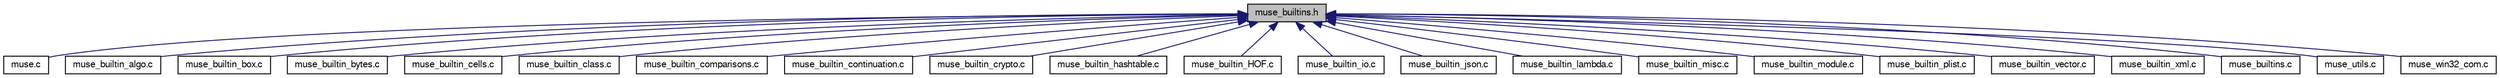 digraph "muse_builtins.h"
{
  edge [fontname="FreeSans",fontsize="10",labelfontname="FreeSans",labelfontsize="10"];
  node [fontname="FreeSans",fontsize="10",shape=record];
  Node1 [label="muse_builtins.h",height=0.2,width=0.4,color="black", fillcolor="grey75", style="filled" fontcolor="black"];
  Node1 -> Node2 [dir="back",color="midnightblue",fontsize="10",style="solid",fontname="FreeSans"];
  Node2 [label="muse.c",height=0.2,width=0.4,color="black", fillcolor="white", style="filled",URL="$muse_8c.html"];
  Node1 -> Node3 [dir="back",color="midnightblue",fontsize="10",style="solid",fontname="FreeSans"];
  Node3 [label="muse_builtin_algo.c",height=0.2,width=0.4,color="black", fillcolor="white", style="filled",URL="$muse__builtin__algo_8c.html"];
  Node1 -> Node4 [dir="back",color="midnightblue",fontsize="10",style="solid",fontname="FreeSans"];
  Node4 [label="muse_builtin_box.c",height=0.2,width=0.4,color="black", fillcolor="white", style="filled",URL="$muse__builtin__box_8c.html"];
  Node1 -> Node5 [dir="back",color="midnightblue",fontsize="10",style="solid",fontname="FreeSans"];
  Node5 [label="muse_builtin_bytes.c",height=0.2,width=0.4,color="black", fillcolor="white", style="filled",URL="$muse__builtin__bytes_8c.html"];
  Node1 -> Node6 [dir="back",color="midnightblue",fontsize="10",style="solid",fontname="FreeSans"];
  Node6 [label="muse_builtin_cells.c",height=0.2,width=0.4,color="black", fillcolor="white", style="filled",URL="$muse__builtin__cells_8c.html"];
  Node1 -> Node7 [dir="back",color="midnightblue",fontsize="10",style="solid",fontname="FreeSans"];
  Node7 [label="muse_builtin_class.c",height=0.2,width=0.4,color="black", fillcolor="white", style="filled",URL="$muse__builtin__class_8c.html"];
  Node1 -> Node8 [dir="back",color="midnightblue",fontsize="10",style="solid",fontname="FreeSans"];
  Node8 [label="muse_builtin_comparisons.c",height=0.2,width=0.4,color="black", fillcolor="white", style="filled",URL="$muse__builtin__comparisons_8c.html"];
  Node1 -> Node9 [dir="back",color="midnightblue",fontsize="10",style="solid",fontname="FreeSans"];
  Node9 [label="muse_builtin_continuation.c",height=0.2,width=0.4,color="black", fillcolor="white", style="filled",URL="$muse__builtin__continuation_8c.html"];
  Node1 -> Node10 [dir="back",color="midnightblue",fontsize="10",style="solid",fontname="FreeSans"];
  Node10 [label="muse_builtin_crypto.c",height=0.2,width=0.4,color="black", fillcolor="white", style="filled",URL="$muse__builtin__crypto_8c.html"];
  Node1 -> Node11 [dir="back",color="midnightblue",fontsize="10",style="solid",fontname="FreeSans"];
  Node11 [label="muse_builtin_hashtable.c",height=0.2,width=0.4,color="black", fillcolor="white", style="filled",URL="$muse__builtin__hashtable_8c.html"];
  Node1 -> Node12 [dir="back",color="midnightblue",fontsize="10",style="solid",fontname="FreeSans"];
  Node12 [label="muse_builtin_HOF.c",height=0.2,width=0.4,color="black", fillcolor="white", style="filled",URL="$muse__builtin__HOF_8c.html"];
  Node1 -> Node13 [dir="back",color="midnightblue",fontsize="10",style="solid",fontname="FreeSans"];
  Node13 [label="muse_builtin_io.c",height=0.2,width=0.4,color="black", fillcolor="white", style="filled",URL="$muse__builtin__io_8c.html"];
  Node1 -> Node14 [dir="back",color="midnightblue",fontsize="10",style="solid",fontname="FreeSans"];
  Node14 [label="muse_builtin_json.c",height=0.2,width=0.4,color="black", fillcolor="white", style="filled",URL="$muse__builtin__json_8c.html"];
  Node1 -> Node15 [dir="back",color="midnightblue",fontsize="10",style="solid",fontname="FreeSans"];
  Node15 [label="muse_builtin_lambda.c",height=0.2,width=0.4,color="black", fillcolor="white", style="filled",URL="$muse__builtin__lambda_8c.html"];
  Node1 -> Node16 [dir="back",color="midnightblue",fontsize="10",style="solid",fontname="FreeSans"];
  Node16 [label="muse_builtin_misc.c",height=0.2,width=0.4,color="black", fillcolor="white", style="filled",URL="$muse__builtin__misc_8c.html"];
  Node1 -> Node17 [dir="back",color="midnightblue",fontsize="10",style="solid",fontname="FreeSans"];
  Node17 [label="muse_builtin_module.c",height=0.2,width=0.4,color="black", fillcolor="white", style="filled",URL="$muse__builtin__module_8c.html"];
  Node1 -> Node18 [dir="back",color="midnightblue",fontsize="10",style="solid",fontname="FreeSans"];
  Node18 [label="muse_builtin_plist.c",height=0.2,width=0.4,color="black", fillcolor="white", style="filled",URL="$muse__builtin__plist_8c.html"];
  Node1 -> Node19 [dir="back",color="midnightblue",fontsize="10",style="solid",fontname="FreeSans"];
  Node19 [label="muse_builtin_vector.c",height=0.2,width=0.4,color="black", fillcolor="white", style="filled",URL="$muse__builtin__vector_8c.html"];
  Node1 -> Node20 [dir="back",color="midnightblue",fontsize="10",style="solid",fontname="FreeSans"];
  Node20 [label="muse_builtin_xml.c",height=0.2,width=0.4,color="black", fillcolor="white", style="filled",URL="$muse__builtin__xml_8c.html"];
  Node1 -> Node21 [dir="back",color="midnightblue",fontsize="10",style="solid",fontname="FreeSans"];
  Node21 [label="muse_builtins.c",height=0.2,width=0.4,color="black", fillcolor="white", style="filled",URL="$muse__builtins_8c.html"];
  Node1 -> Node22 [dir="back",color="midnightblue",fontsize="10",style="solid",fontname="FreeSans"];
  Node22 [label="muse_utils.c",height=0.2,width=0.4,color="black", fillcolor="white", style="filled",URL="$muse__utils_8c.html"];
  Node1 -> Node23 [dir="back",color="midnightblue",fontsize="10",style="solid",fontname="FreeSans"];
  Node23 [label="muse_win32_com.c",height=0.2,width=0.4,color="black", fillcolor="white", style="filled",URL="$muse__win32__com_8c.html"];
}
